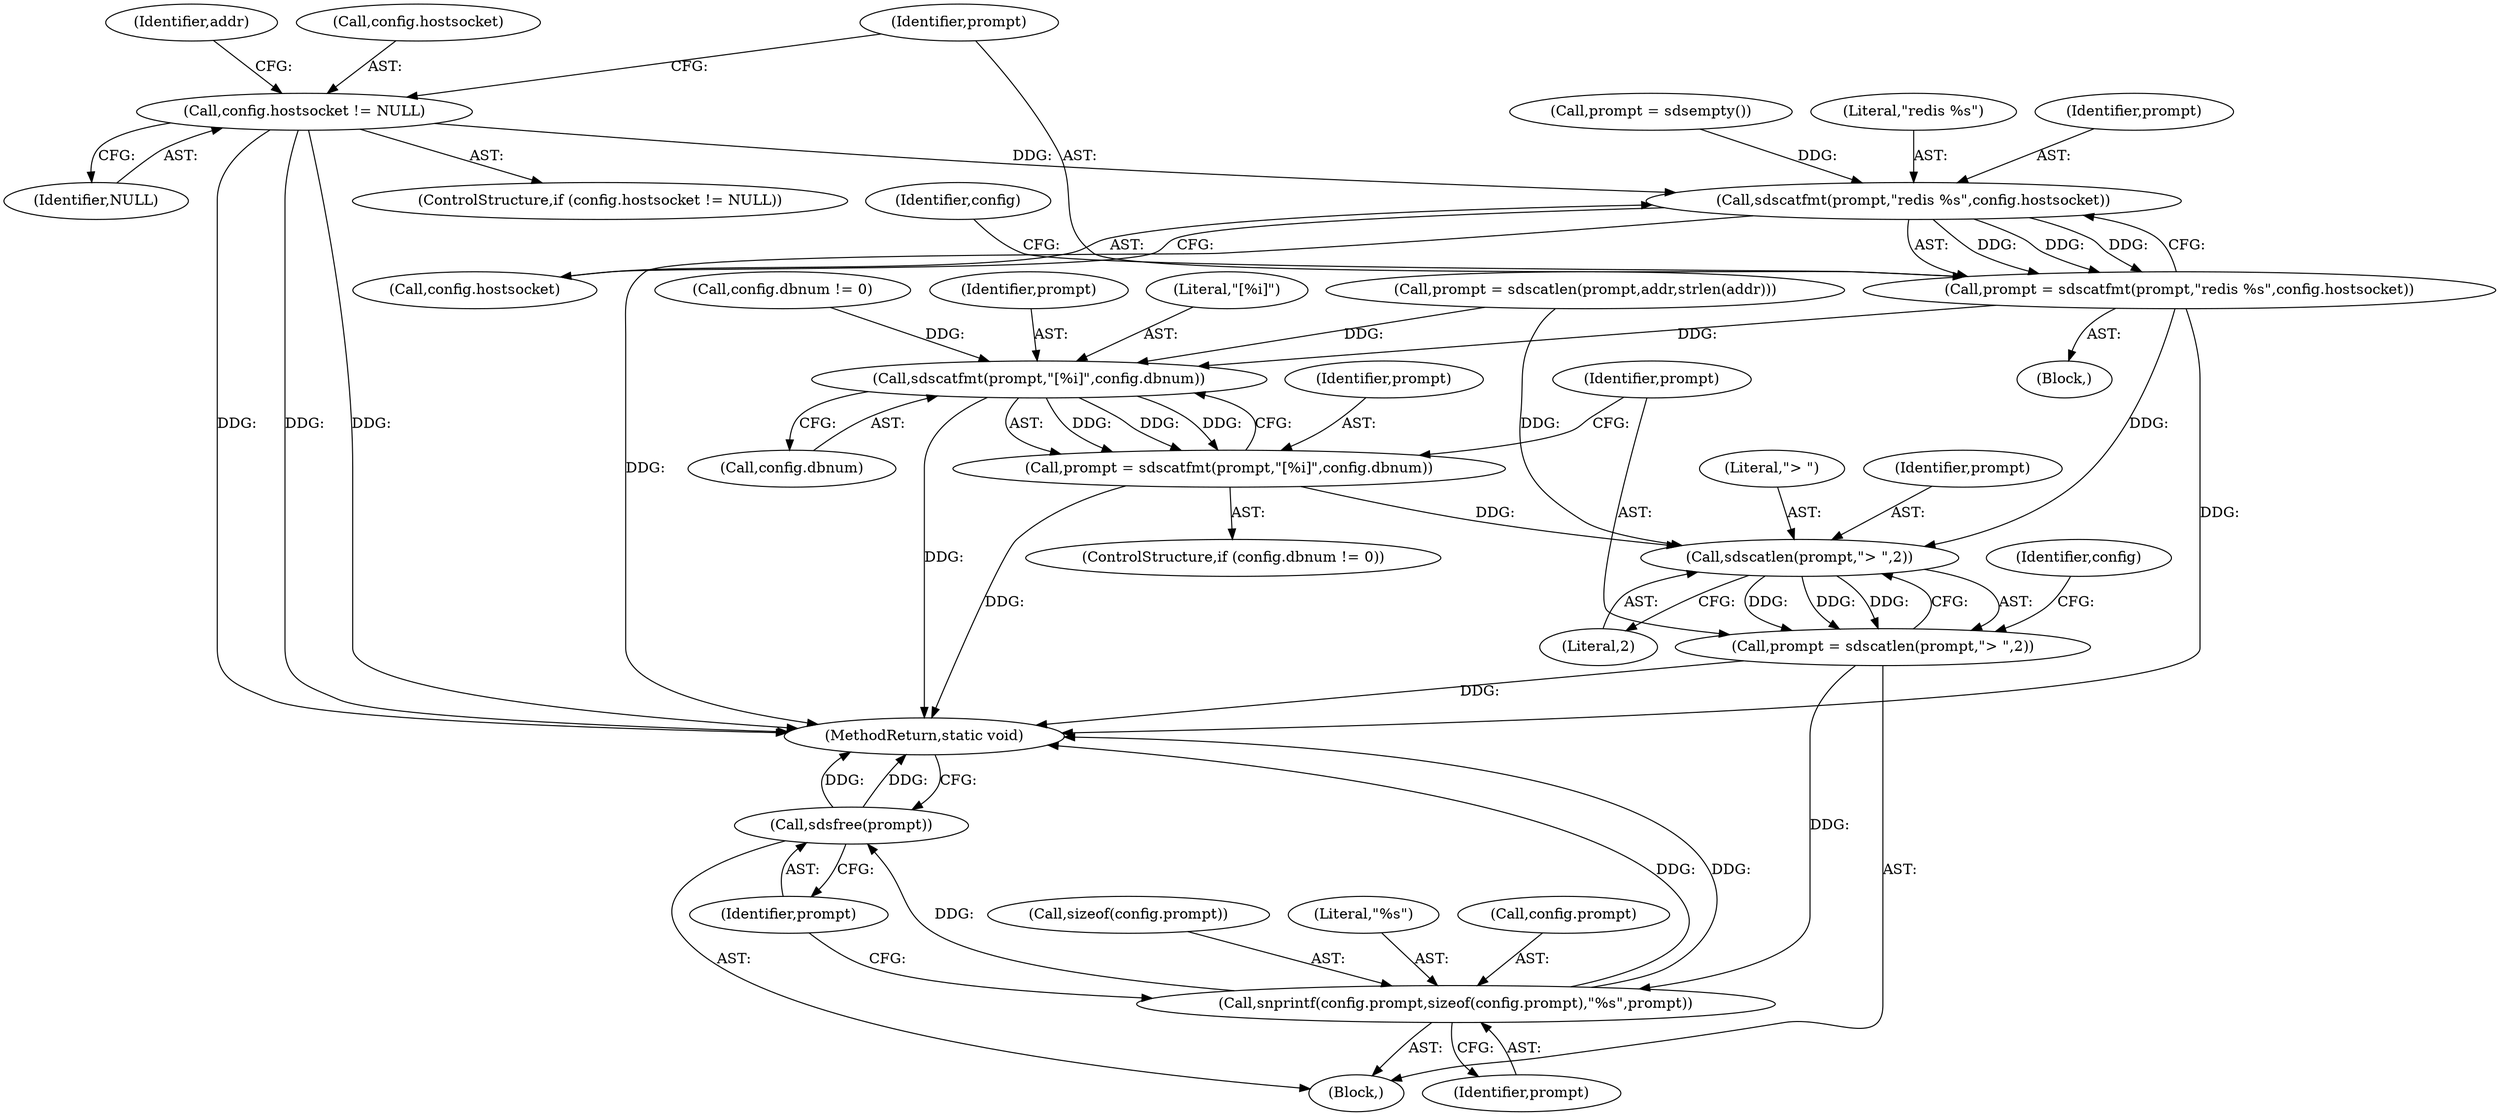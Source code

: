 digraph "0_redis_9fdcc15962f9ff4baebe6fdd947816f43f730d50@API" {
"1000115" [label="(Call,config.hostsocket != NULL)"];
"1000123" [label="(Call,sdscatfmt(prompt,\"redis %s\",config.hostsocket))"];
"1000121" [label="(Call,prompt = sdscatfmt(prompt,\"redis %s\",config.hostsocket))"];
"1000157" [label="(Call,sdscatfmt(prompt,\"[%i]\",config.dbnum))"];
"1000155" [label="(Call,prompt = sdscatfmt(prompt,\"[%i]\",config.dbnum))"];
"1000165" [label="(Call,sdscatlen(prompt,\"> \",2))"];
"1000163" [label="(Call,prompt = sdscatlen(prompt,\"> \",2))"];
"1000169" [label="(Call,snprintf(config.prompt,sizeof(config.prompt),\"%s\",prompt))"];
"1000179" [label="(Call,sdsfree(prompt))"];
"1000123" [label="(Call,sdscatfmt(prompt,\"redis %s\",config.hostsocket))"];
"1000167" [label="(Literal,\"> \")"];
"1000173" [label="(Call,sizeof(config.prompt))"];
"1000179" [label="(Call,sdsfree(prompt))"];
"1000168" [label="(Literal,2)"];
"1000169" [label="(Call,snprintf(config.prompt,sizeof(config.prompt),\"%s\",prompt))"];
"1000159" [label="(Literal,\"[%i]\")"];
"1000104" [label="(Block,)"];
"1000111" [label="(Call,prompt = sdsempty())"];
"1000155" [label="(Call,prompt = sdscatfmt(prompt,\"[%i]\",config.dbnum))"];
"1000120" [label="(Block,)"];
"1000150" [label="(Call,config.dbnum != 0)"];
"1000152" [label="(Identifier,config)"];
"1000156" [label="(Identifier,prompt)"];
"1000163" [label="(Call,prompt = sdscatlen(prompt,\"> \",2))"];
"1000115" [label="(Call,config.hostsocket != NULL)"];
"1000125" [label="(Literal,\"redis %s\")"];
"1000171" [label="(Identifier,config)"];
"1000121" [label="(Call,prompt = sdscatfmt(prompt,\"redis %s\",config.hostsocket))"];
"1000160" [label="(Call,config.dbnum)"];
"1000181" [label="(MethodReturn,static void)"];
"1000165" [label="(Call,sdscatlen(prompt,\"> \",2))"];
"1000166" [label="(Identifier,prompt)"];
"1000126" [label="(Call,config.hostsocket)"];
"1000158" [label="(Identifier,prompt)"];
"1000114" [label="(ControlStructure,if (config.hostsocket != NULL))"];
"1000177" [label="(Literal,\"%s\")"];
"1000122" [label="(Identifier,prompt)"];
"1000157" [label="(Call,sdscatfmt(prompt,\"[%i]\",config.dbnum))"];
"1000133" [label="(Identifier,addr)"];
"1000170" [label="(Call,config.prompt)"];
"1000164" [label="(Identifier,prompt)"];
"1000149" [label="(ControlStructure,if (config.dbnum != 0))"];
"1000119" [label="(Identifier,NULL)"];
"1000180" [label="(Identifier,prompt)"];
"1000178" [label="(Identifier,prompt)"];
"1000116" [label="(Call,config.hostsocket)"];
"1000142" [label="(Call,prompt = sdscatlen(prompt,addr,strlen(addr)))"];
"1000124" [label="(Identifier,prompt)"];
"1000115" -> "1000114"  [label="AST: "];
"1000115" -> "1000119"  [label="CFG: "];
"1000116" -> "1000115"  [label="AST: "];
"1000119" -> "1000115"  [label="AST: "];
"1000122" -> "1000115"  [label="CFG: "];
"1000133" -> "1000115"  [label="CFG: "];
"1000115" -> "1000181"  [label="DDG: "];
"1000115" -> "1000181"  [label="DDG: "];
"1000115" -> "1000181"  [label="DDG: "];
"1000115" -> "1000123"  [label="DDG: "];
"1000123" -> "1000121"  [label="AST: "];
"1000123" -> "1000126"  [label="CFG: "];
"1000124" -> "1000123"  [label="AST: "];
"1000125" -> "1000123"  [label="AST: "];
"1000126" -> "1000123"  [label="AST: "];
"1000121" -> "1000123"  [label="CFG: "];
"1000123" -> "1000181"  [label="DDG: "];
"1000123" -> "1000121"  [label="DDG: "];
"1000123" -> "1000121"  [label="DDG: "];
"1000123" -> "1000121"  [label="DDG: "];
"1000111" -> "1000123"  [label="DDG: "];
"1000121" -> "1000120"  [label="AST: "];
"1000122" -> "1000121"  [label="AST: "];
"1000152" -> "1000121"  [label="CFG: "];
"1000121" -> "1000181"  [label="DDG: "];
"1000121" -> "1000157"  [label="DDG: "];
"1000121" -> "1000165"  [label="DDG: "];
"1000157" -> "1000155"  [label="AST: "];
"1000157" -> "1000160"  [label="CFG: "];
"1000158" -> "1000157"  [label="AST: "];
"1000159" -> "1000157"  [label="AST: "];
"1000160" -> "1000157"  [label="AST: "];
"1000155" -> "1000157"  [label="CFG: "];
"1000157" -> "1000181"  [label="DDG: "];
"1000157" -> "1000155"  [label="DDG: "];
"1000157" -> "1000155"  [label="DDG: "];
"1000157" -> "1000155"  [label="DDG: "];
"1000142" -> "1000157"  [label="DDG: "];
"1000150" -> "1000157"  [label="DDG: "];
"1000155" -> "1000149"  [label="AST: "];
"1000156" -> "1000155"  [label="AST: "];
"1000164" -> "1000155"  [label="CFG: "];
"1000155" -> "1000181"  [label="DDG: "];
"1000155" -> "1000165"  [label="DDG: "];
"1000165" -> "1000163"  [label="AST: "];
"1000165" -> "1000168"  [label="CFG: "];
"1000166" -> "1000165"  [label="AST: "];
"1000167" -> "1000165"  [label="AST: "];
"1000168" -> "1000165"  [label="AST: "];
"1000163" -> "1000165"  [label="CFG: "];
"1000165" -> "1000163"  [label="DDG: "];
"1000165" -> "1000163"  [label="DDG: "];
"1000165" -> "1000163"  [label="DDG: "];
"1000142" -> "1000165"  [label="DDG: "];
"1000163" -> "1000104"  [label="AST: "];
"1000164" -> "1000163"  [label="AST: "];
"1000171" -> "1000163"  [label="CFG: "];
"1000163" -> "1000181"  [label="DDG: "];
"1000163" -> "1000169"  [label="DDG: "];
"1000169" -> "1000104"  [label="AST: "];
"1000169" -> "1000178"  [label="CFG: "];
"1000170" -> "1000169"  [label="AST: "];
"1000173" -> "1000169"  [label="AST: "];
"1000177" -> "1000169"  [label="AST: "];
"1000178" -> "1000169"  [label="AST: "];
"1000180" -> "1000169"  [label="CFG: "];
"1000169" -> "1000181"  [label="DDG: "];
"1000169" -> "1000181"  [label="DDG: "];
"1000169" -> "1000179"  [label="DDG: "];
"1000179" -> "1000104"  [label="AST: "];
"1000179" -> "1000180"  [label="CFG: "];
"1000180" -> "1000179"  [label="AST: "];
"1000181" -> "1000179"  [label="CFG: "];
"1000179" -> "1000181"  [label="DDG: "];
"1000179" -> "1000181"  [label="DDG: "];
}
